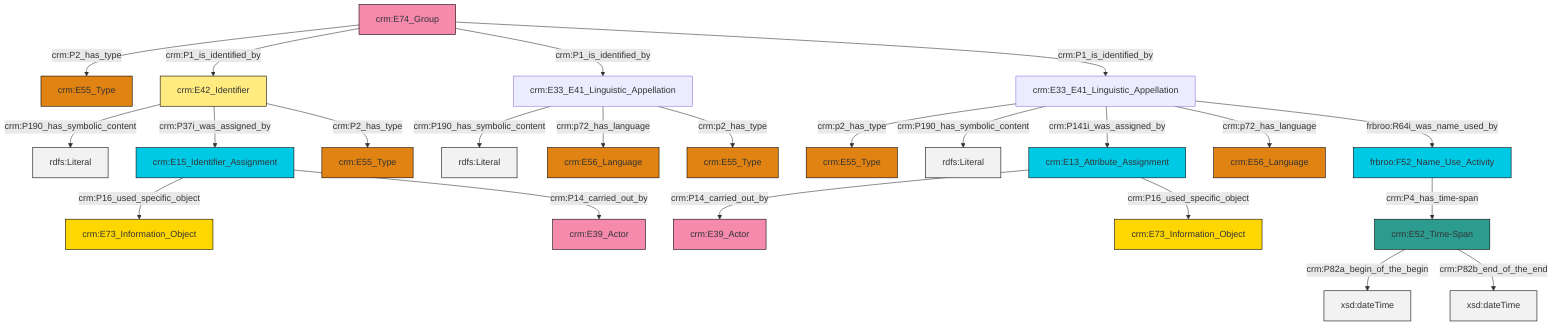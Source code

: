 graph TD
classDef Literal fill:#f2f2f2,stroke:#000000;
classDef CRM_Entity fill:#FFFFFF,stroke:#000000;
classDef Temporal_Entity fill:#00C9E6, stroke:#000000;
classDef Type fill:#E18312, stroke:#000000;
classDef Time-Span fill:#2C9C91, stroke:#000000;
classDef Appellation fill:#FFEB7F, stroke:#000000;
classDef Place fill:#008836, stroke:#000000;
classDef Persistent_Item fill:#B266B2, stroke:#000000;
classDef Conceptual_Object fill:#FFD700, stroke:#000000;
classDef Physical_Thing fill:#D2B48C, stroke:#000000;
classDef Actor fill:#f58aad, stroke:#000000;
classDef PC_Classes fill:#4ce600, stroke:#000000;
classDef Multi fill:#cccccc,stroke:#000000;

4["crm:E52_Time-Span"]:::Time-Span -->|crm:P82a_begin_of_the_begin| 5[xsd:dateTime]:::Literal
6["crm:E33_E41_Linguistic_Appellation"]:::Default -->|crm:p2_has_type| 7["crm:E55_Type"]:::Type
12["crm:E42_Identifier"]:::Appellation -->|crm:P190_has_symbolic_content| 13[rdfs:Literal]:::Literal
6["crm:E33_E41_Linguistic_Appellation"]:::Default -->|crm:P190_has_symbolic_content| 16[rdfs:Literal]:::Literal
6["crm:E33_E41_Linguistic_Appellation"]:::Default -->|crm:P141i_was_assigned_by| 14["crm:E13_Attribute_Assignment"]:::Temporal_Entity
2["crm:E33_E41_Linguistic_Appellation"]:::Default -->|crm:P190_has_symbolic_content| 17[rdfs:Literal]:::Literal
8["crm:E74_Group"]:::Actor -->|crm:P2_has_type| 20["crm:E55_Type"]:::Type
4["crm:E52_Time-Span"]:::Time-Span -->|crm:P82b_end_of_the_end| 22[xsd:dateTime]:::Literal
8["crm:E74_Group"]:::Actor -->|crm:P1_is_identified_by| 12["crm:E42_Identifier"]:::Appellation
6["crm:E33_E41_Linguistic_Appellation"]:::Default -->|crm:p72_has_language| 23["crm:E56_Language"]:::Type
2["crm:E33_E41_Linguistic_Appellation"]:::Default -->|crm:p72_has_language| 24["crm:E56_Language"]:::Type
0["crm:E15_Identifier_Assignment"]:::Temporal_Entity -->|crm:P16_used_specific_object| 25["crm:E73_Information_Object"]:::Conceptual_Object
14["crm:E13_Attribute_Assignment"]:::Temporal_Entity -->|crm:P14_carried_out_by| 18["crm:E39_Actor"]:::Actor
0["crm:E15_Identifier_Assignment"]:::Temporal_Entity -->|crm:P14_carried_out_by| 26["crm:E39_Actor"]:::Actor
8["crm:E74_Group"]:::Actor -->|crm:P1_is_identified_by| 2["crm:E33_E41_Linguistic_Appellation"]:::Default
14["crm:E13_Attribute_Assignment"]:::Temporal_Entity -->|crm:P16_used_specific_object| 29["crm:E73_Information_Object"]:::Conceptual_Object
12["crm:E42_Identifier"]:::Appellation -->|crm:P37i_was_assigned_by| 0["crm:E15_Identifier_Assignment"]:::Temporal_Entity
2["crm:E33_E41_Linguistic_Appellation"]:::Default -->|crm:p2_has_type| 27["crm:E55_Type"]:::Type
8["crm:E74_Group"]:::Actor -->|crm:P1_is_identified_by| 6["crm:E33_E41_Linguistic_Appellation"]:::Default
10["frbroo:F52_Name_Use_Activity"]:::Temporal_Entity -->|crm:P4_has_time-span| 4["crm:E52_Time-Span"]:::Time-Span
6["crm:E33_E41_Linguistic_Appellation"]:::Default -->|frbroo:R64i_was_name_used_by| 10["frbroo:F52_Name_Use_Activity"]:::Temporal_Entity
12["crm:E42_Identifier"]:::Appellation -->|crm:P2_has_type| 38["crm:E55_Type"]:::Type